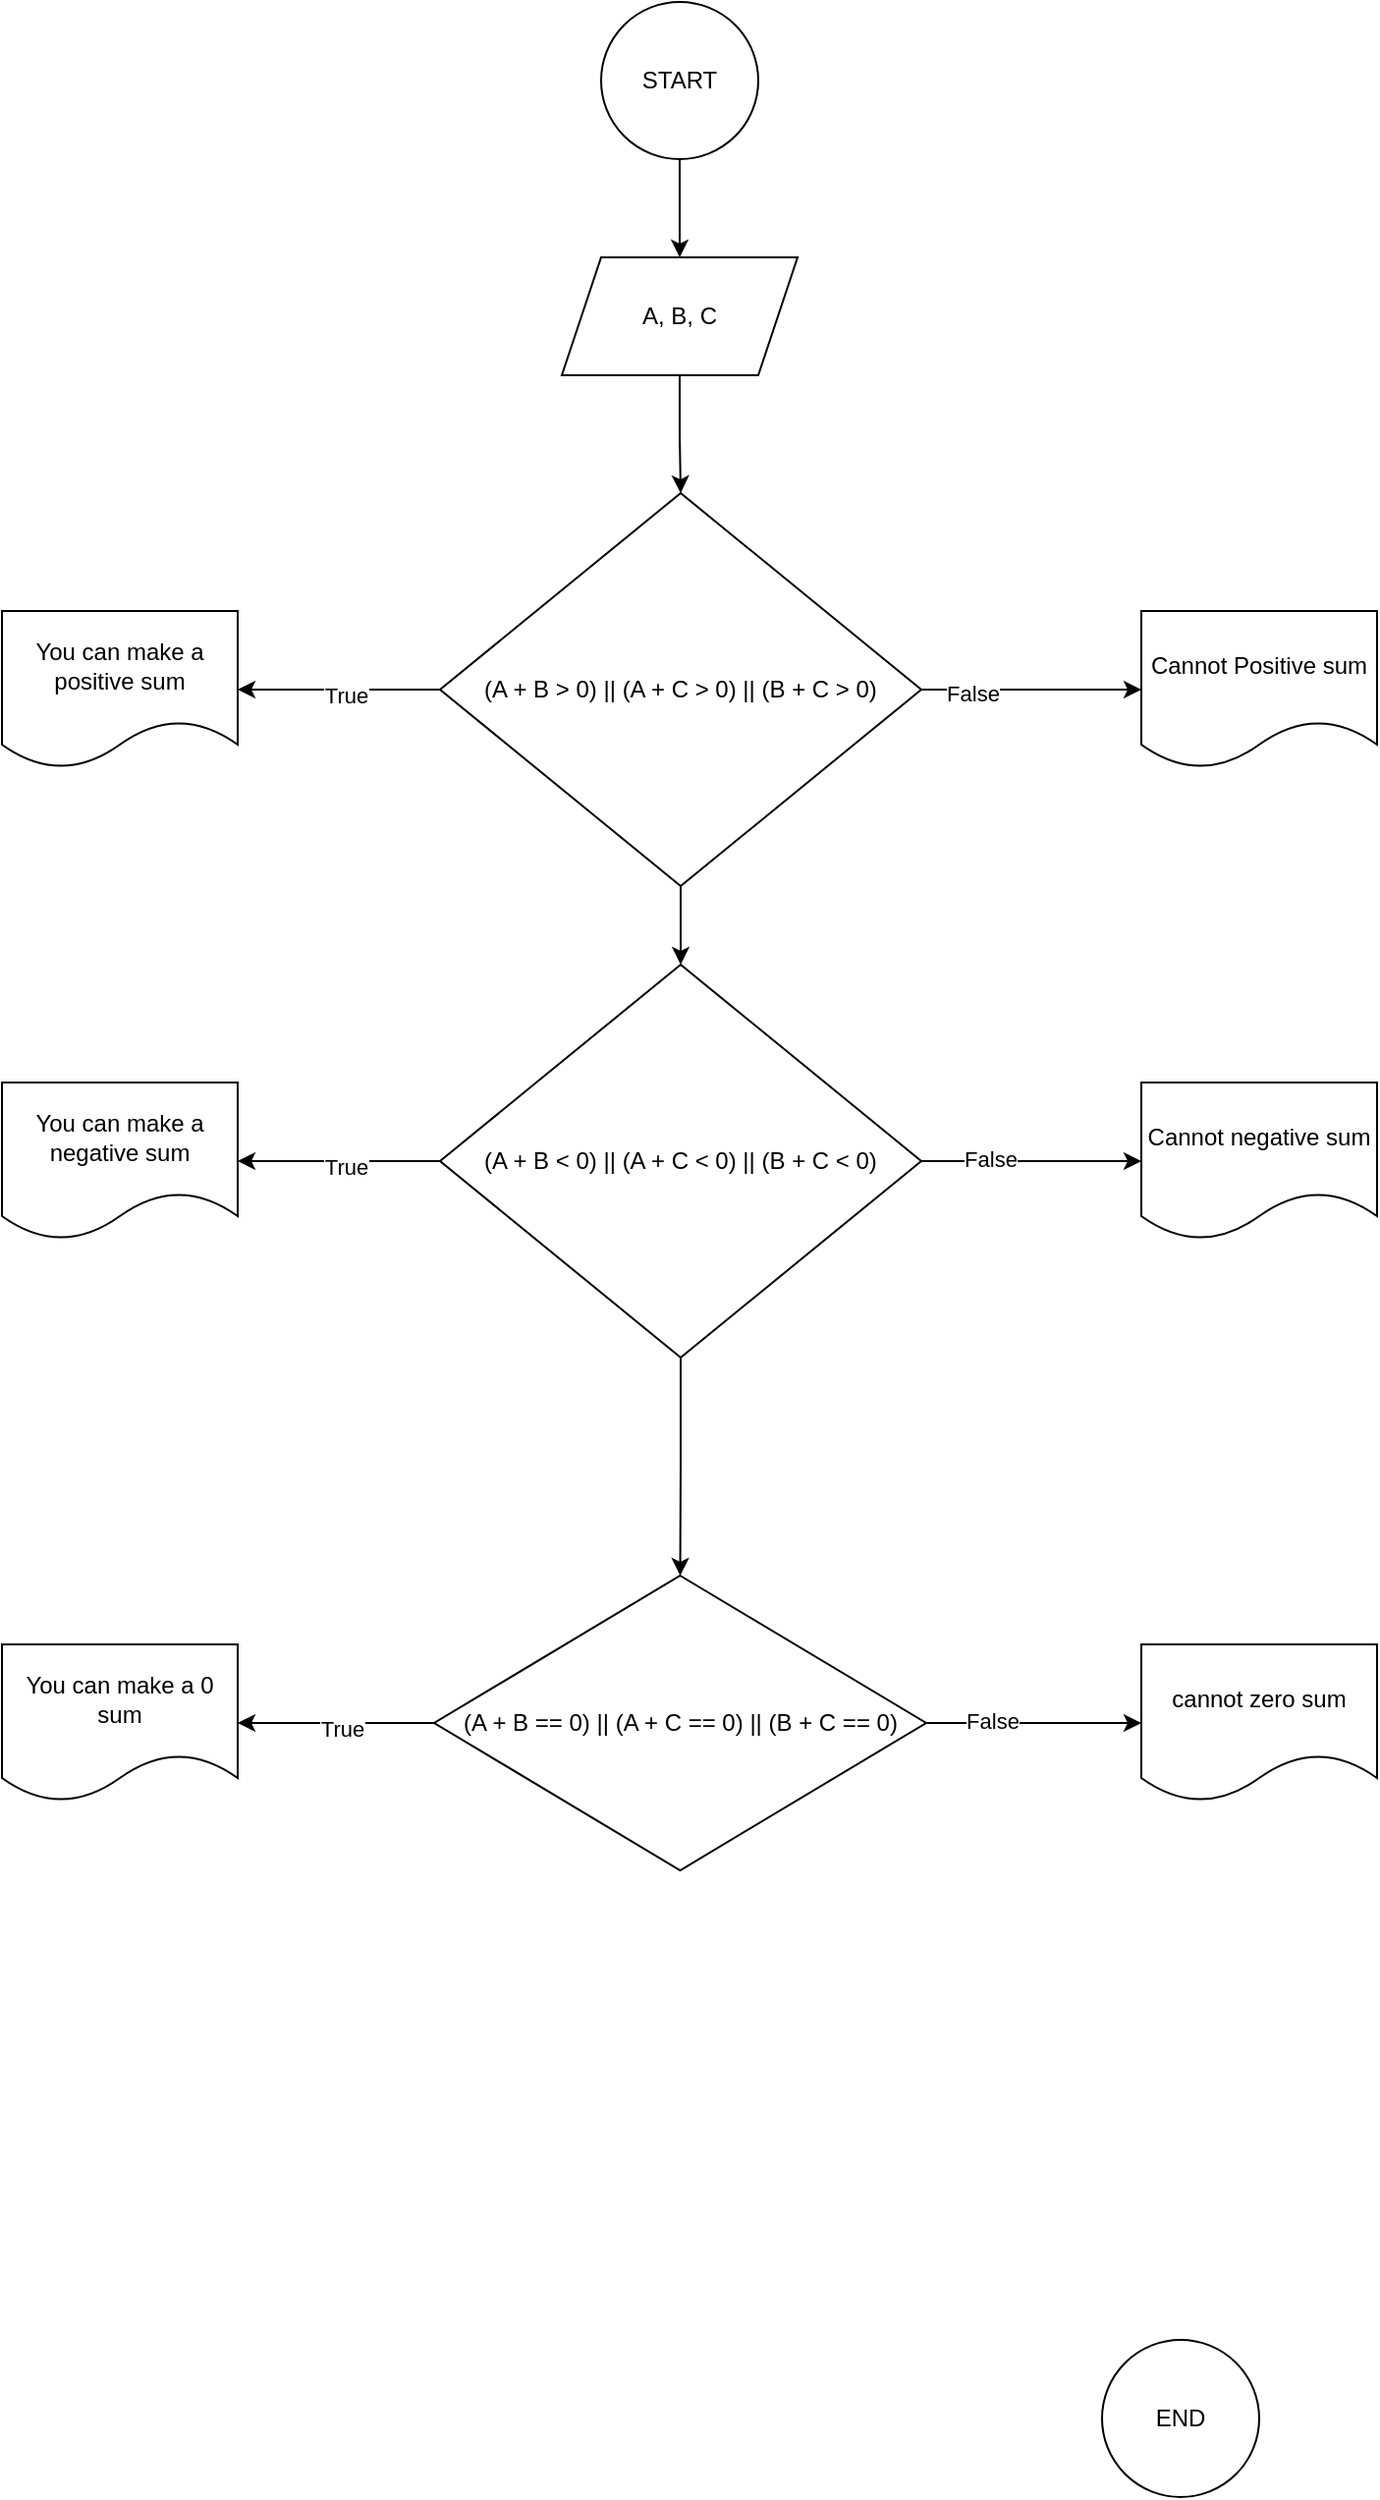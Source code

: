 <mxfile version="22.0.8" type="github">
  <diagram name="Page-1" id="dupmiteCSw0VlSraGn7n">
    <mxGraphModel dx="1312" dy="881" grid="1" gridSize="10" guides="1" tooltips="1" connect="1" arrows="1" fold="1" page="1" pageScale="1" pageWidth="850" pageHeight="1100" math="0" shadow="0">
      <root>
        <mxCell id="0" />
        <mxCell id="1" parent="0" />
        <mxCell id="8vLML9S93yB9wI66CGz1-3" style="edgeStyle=orthogonalEdgeStyle;rounded=0;orthogonalLoop=1;jettySize=auto;html=1;" parent="1" source="8vLML9S93yB9wI66CGz1-1" target="8vLML9S93yB9wI66CGz1-2" edge="1">
          <mxGeometry relative="1" as="geometry" />
        </mxCell>
        <mxCell id="8vLML9S93yB9wI66CGz1-1" value="START" style="ellipse;whiteSpace=wrap;html=1;aspect=fixed;" parent="1" vertex="1">
          <mxGeometry x="385" width="80" height="80" as="geometry" />
        </mxCell>
        <mxCell id="8vLML9S93yB9wI66CGz1-5" value="" style="edgeStyle=orthogonalEdgeStyle;rounded=0;orthogonalLoop=1;jettySize=auto;html=1;" parent="1" source="8vLML9S93yB9wI66CGz1-2" target="2UiPsvEgunHZx74SgMW9-3" edge="1">
          <mxGeometry relative="1" as="geometry">
            <mxPoint x="425" y="250" as="targetPoint" />
          </mxGeometry>
        </mxCell>
        <mxCell id="8vLML9S93yB9wI66CGz1-2" value="A, B, C" style="shape=parallelogram;perimeter=parallelogramPerimeter;whiteSpace=wrap;html=1;fixedSize=1;" parent="1" vertex="1">
          <mxGeometry x="365" y="130" width="120" height="60" as="geometry" />
        </mxCell>
        <mxCell id="2UiPsvEgunHZx74SgMW9-4" style="edgeStyle=orthogonalEdgeStyle;rounded=0;orthogonalLoop=1;jettySize=auto;html=1;" parent="1" source="2UiPsvEgunHZx74SgMW9-3" target="2UiPsvEgunHZx74SgMW9-5" edge="1">
          <mxGeometry relative="1" as="geometry">
            <mxPoint x="160" y="350" as="targetPoint" />
          </mxGeometry>
        </mxCell>
        <mxCell id="2UiPsvEgunHZx74SgMW9-6" value="True" style="edgeLabel;html=1;align=center;verticalAlign=middle;resizable=0;points=[];" parent="2UiPsvEgunHZx74SgMW9-4" vertex="1" connectable="0">
          <mxGeometry x="-0.06" y="3" relative="1" as="geometry">
            <mxPoint as="offset" />
          </mxGeometry>
        </mxCell>
        <mxCell id="2UiPsvEgunHZx74SgMW9-8" value="" style="edgeStyle=orthogonalEdgeStyle;rounded=0;orthogonalLoop=1;jettySize=auto;html=1;exitX=1;exitY=0.5;exitDx=0;exitDy=0;" parent="1" source="2UiPsvEgunHZx74SgMW9-3" target="1UahIKIq9Ut_yr-t-uE0-4" edge="1">
          <mxGeometry relative="1" as="geometry">
            <mxPoint x="730" y="350" as="targetPoint" />
          </mxGeometry>
        </mxCell>
        <mxCell id="2UiPsvEgunHZx74SgMW9-9" value="False" style="edgeLabel;html=1;align=center;verticalAlign=middle;resizable=0;points=[];" parent="2UiPsvEgunHZx74SgMW9-8" vertex="1" connectable="0">
          <mxGeometry x="-0.533" y="-2" relative="1" as="geometry">
            <mxPoint as="offset" />
          </mxGeometry>
        </mxCell>
        <mxCell id="1UahIKIq9Ut_yr-t-uE0-5" style="edgeStyle=orthogonalEdgeStyle;rounded=0;orthogonalLoop=1;jettySize=auto;html=1;entryX=0.5;entryY=0;entryDx=0;entryDy=0;" edge="1" parent="1" source="2UiPsvEgunHZx74SgMW9-3" target="2UiPsvEgunHZx74SgMW9-7">
          <mxGeometry relative="1" as="geometry" />
        </mxCell>
        <mxCell id="2UiPsvEgunHZx74SgMW9-3" value="(A + B &amp;gt; 0) || (A + C &amp;gt; 0) || (B + C &amp;gt; 0)" style="rhombus;whiteSpace=wrap;html=1;" parent="1" vertex="1">
          <mxGeometry x="303" y="250" width="245" height="200" as="geometry" />
        </mxCell>
        <mxCell id="2UiPsvEgunHZx74SgMW9-5" value="You can make a positive sum" style="shape=document;whiteSpace=wrap;html=1;boundedLbl=1;" parent="1" vertex="1">
          <mxGeometry x="80" y="310" width="120" height="80" as="geometry" />
        </mxCell>
        <mxCell id="2UiPsvEgunHZx74SgMW9-14" value="" style="edgeStyle=orthogonalEdgeStyle;rounded=0;orthogonalLoop=1;jettySize=auto;html=1;" parent="1" source="2UiPsvEgunHZx74SgMW9-7" target="2UiPsvEgunHZx74SgMW9-13" edge="1">
          <mxGeometry relative="1" as="geometry" />
        </mxCell>
        <mxCell id="2UiPsvEgunHZx74SgMW9-7" value="(A + B &amp;lt; 0) || (A + C &amp;lt; 0) || (B + C &amp;lt; 0)" style="rhombus;whiteSpace=wrap;html=1;" parent="1" vertex="1">
          <mxGeometry x="303" y="490" width="245" height="200" as="geometry" />
        </mxCell>
        <mxCell id="2UiPsvEgunHZx74SgMW9-10" style="edgeStyle=orthogonalEdgeStyle;rounded=0;orthogonalLoop=1;jettySize=auto;html=1;exitX=0;exitY=0.5;exitDx=0;exitDy=0;" parent="1" source="2UiPsvEgunHZx74SgMW9-7" target="2UiPsvEgunHZx74SgMW9-12" edge="1">
          <mxGeometry relative="1" as="geometry">
            <mxPoint x="144" y="590" as="targetPoint" />
            <mxPoint x="287" y="590" as="sourcePoint" />
          </mxGeometry>
        </mxCell>
        <mxCell id="2UiPsvEgunHZx74SgMW9-11" value="True" style="edgeLabel;html=1;align=center;verticalAlign=middle;resizable=0;points=[];" parent="2UiPsvEgunHZx74SgMW9-10" vertex="1" connectable="0">
          <mxGeometry x="-0.06" y="3" relative="1" as="geometry">
            <mxPoint as="offset" />
          </mxGeometry>
        </mxCell>
        <mxCell id="2UiPsvEgunHZx74SgMW9-12" value="You can make a negative sum" style="shape=document;whiteSpace=wrap;html=1;boundedLbl=1;" parent="1" vertex="1">
          <mxGeometry x="80" y="550" width="120" height="80" as="geometry" />
        </mxCell>
        <mxCell id="2UiPsvEgunHZx74SgMW9-19" style="edgeStyle=orthogonalEdgeStyle;rounded=0;orthogonalLoop=1;jettySize=auto;html=1;" parent="1" source="2UiPsvEgunHZx74SgMW9-13" target="2UiPsvEgunHZx74SgMW9-20" edge="1">
          <mxGeometry relative="1" as="geometry">
            <mxPoint x="430.5" y="1040" as="targetPoint" />
          </mxGeometry>
        </mxCell>
        <mxCell id="2UiPsvEgunHZx74SgMW9-21" value="False" style="edgeLabel;html=1;align=center;verticalAlign=middle;resizable=0;points=[];" parent="2UiPsvEgunHZx74SgMW9-19" vertex="1" connectable="0">
          <mxGeometry x="-0.387" y="1" relative="1" as="geometry">
            <mxPoint as="offset" />
          </mxGeometry>
        </mxCell>
        <mxCell id="2UiPsvEgunHZx74SgMW9-13" value="(A + B == 0) || (A + C == 0) || (B + C == 0)" style="rhombus;whiteSpace=wrap;html=1;" parent="1" vertex="1">
          <mxGeometry x="300" y="801" width="250.5" height="150" as="geometry" />
        </mxCell>
        <mxCell id="2UiPsvEgunHZx74SgMW9-16" style="edgeStyle=orthogonalEdgeStyle;rounded=0;orthogonalLoop=1;jettySize=auto;html=1;exitX=0;exitY=0.5;exitDx=0;exitDy=0;" parent="1" source="2UiPsvEgunHZx74SgMW9-13" target="2UiPsvEgunHZx74SgMW9-18" edge="1">
          <mxGeometry relative="1" as="geometry">
            <mxPoint x="114" y="876" as="targetPoint" />
            <mxPoint x="278" y="876" as="sourcePoint" />
          </mxGeometry>
        </mxCell>
        <mxCell id="2UiPsvEgunHZx74SgMW9-17" value="True" style="edgeLabel;html=1;align=center;verticalAlign=middle;resizable=0;points=[];" parent="2UiPsvEgunHZx74SgMW9-16" vertex="1" connectable="0">
          <mxGeometry x="-0.06" y="3" relative="1" as="geometry">
            <mxPoint as="offset" />
          </mxGeometry>
        </mxCell>
        <mxCell id="2UiPsvEgunHZx74SgMW9-18" value="You can make a 0 sum" style="shape=document;whiteSpace=wrap;html=1;boundedLbl=1;" parent="1" vertex="1">
          <mxGeometry x="80" y="836" width="120" height="80" as="geometry" />
        </mxCell>
        <mxCell id="2UiPsvEgunHZx74SgMW9-20" value="cannot zero sum" style="shape=document;whiteSpace=wrap;html=1;boundedLbl=1;" parent="1" vertex="1">
          <mxGeometry x="660" y="836" width="120" height="80" as="geometry" />
        </mxCell>
        <mxCell id="2UiPsvEgunHZx74SgMW9-29" value="END" style="ellipse;whiteSpace=wrap;html=1;aspect=fixed;" parent="1" vertex="1">
          <mxGeometry x="640" y="1190" width="80" height="80" as="geometry" />
        </mxCell>
        <mxCell id="1UahIKIq9Ut_yr-t-uE0-1" style="edgeStyle=orthogonalEdgeStyle;rounded=0;orthogonalLoop=1;jettySize=auto;html=1;exitX=1;exitY=0.5;exitDx=0;exitDy=0;" edge="1" parent="1" target="1UahIKIq9Ut_yr-t-uE0-3" source="2UiPsvEgunHZx74SgMW9-7">
          <mxGeometry relative="1" as="geometry">
            <mxPoint x="472.5" y="744" as="targetPoint" />
            <mxPoint x="598" y="580" as="sourcePoint" />
          </mxGeometry>
        </mxCell>
        <mxCell id="1UahIKIq9Ut_yr-t-uE0-2" value="False" style="edgeLabel;html=1;align=center;verticalAlign=middle;resizable=0;points=[];" vertex="1" connectable="0" parent="1UahIKIq9Ut_yr-t-uE0-1">
          <mxGeometry x="-0.387" y="1" relative="1" as="geometry">
            <mxPoint as="offset" />
          </mxGeometry>
        </mxCell>
        <mxCell id="1UahIKIq9Ut_yr-t-uE0-3" value="Cannot negative sum" style="shape=document;whiteSpace=wrap;html=1;boundedLbl=1;" vertex="1" parent="1">
          <mxGeometry x="660" y="550" width="120" height="80" as="geometry" />
        </mxCell>
        <mxCell id="1UahIKIq9Ut_yr-t-uE0-4" value="Cannot Positive sum" style="shape=document;whiteSpace=wrap;html=1;boundedLbl=1;" vertex="1" parent="1">
          <mxGeometry x="660" y="310" width="120" height="80" as="geometry" />
        </mxCell>
      </root>
    </mxGraphModel>
  </diagram>
</mxfile>
